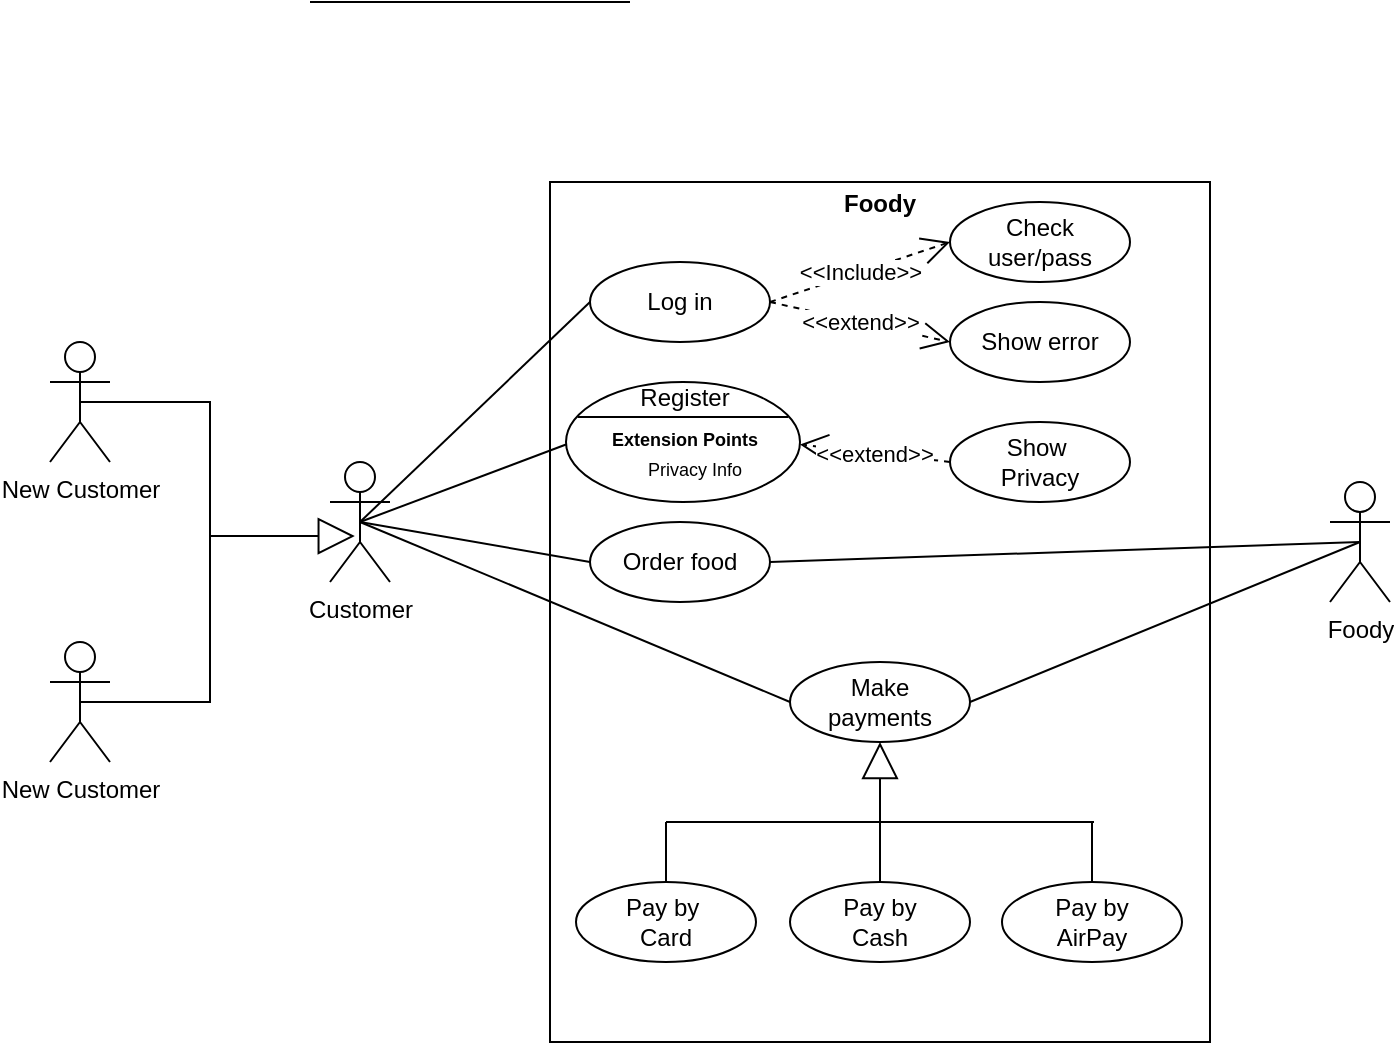 <mxfile version="20.8.20" type="github">
  <diagram name="Trang-1" id="pJM9-AxDYrnxb-QtzeaJ">
    <mxGraphModel dx="1075" dy="478" grid="1" gridSize="10" guides="1" tooltips="1" connect="1" arrows="1" fold="1" page="1" pageScale="1" pageWidth="850" pageHeight="1100" math="0" shadow="0">
      <root>
        <mxCell id="0" />
        <mxCell id="1" parent="0" />
        <mxCell id="cZRiJAXeL56EAee1CHaQ-2" value="&lt;p style=&quot;margin:0px;margin-top:4px;text-align:center;&quot;&gt;&lt;b&gt;Foody&lt;/b&gt;&lt;/p&gt;" style="verticalAlign=top;align=left;overflow=fill;fontSize=12;fontFamily=Helvetica;html=1;" vertex="1" parent="1">
          <mxGeometry x="290" y="540" width="330" height="430" as="geometry" />
        </mxCell>
        <mxCell id="cZRiJAXeL56EAee1CHaQ-3" value="Log in" style="ellipse;whiteSpace=wrap;html=1;" vertex="1" parent="1">
          <mxGeometry x="310" y="580" width="90" height="40" as="geometry" />
        </mxCell>
        <mxCell id="cZRiJAXeL56EAee1CHaQ-4" value="Check&lt;br&gt;user/pass" style="ellipse;whiteSpace=wrap;html=1;" vertex="1" parent="1">
          <mxGeometry x="490" y="550" width="90" height="40" as="geometry" />
        </mxCell>
        <mxCell id="cZRiJAXeL56EAee1CHaQ-5" value="Show error" style="ellipse;whiteSpace=wrap;html=1;" vertex="1" parent="1">
          <mxGeometry x="490" y="600" width="90" height="40" as="geometry" />
        </mxCell>
        <mxCell id="cZRiJAXeL56EAee1CHaQ-7" value="Order food" style="ellipse;whiteSpace=wrap;html=1;" vertex="1" parent="1">
          <mxGeometry x="310" y="710" width="90" height="40" as="geometry" />
        </mxCell>
        <mxCell id="cZRiJAXeL56EAee1CHaQ-8" value="Make&lt;br&gt;payments" style="ellipse;whiteSpace=wrap;html=1;" vertex="1" parent="1">
          <mxGeometry x="410" y="780" width="90" height="40" as="geometry" />
        </mxCell>
        <mxCell id="cZRiJAXeL56EAee1CHaQ-11" value="Pay by&lt;br&gt;AirPay" style="ellipse;whiteSpace=wrap;html=1;" vertex="1" parent="1">
          <mxGeometry x="516" y="890" width="90" height="40" as="geometry" />
        </mxCell>
        <mxCell id="cZRiJAXeL56EAee1CHaQ-12" value="Customer" style="shape=umlActor;verticalLabelPosition=bottom;verticalAlign=top;html=1;" vertex="1" parent="1">
          <mxGeometry x="180" y="680" width="30" height="60" as="geometry" />
        </mxCell>
        <mxCell id="cZRiJAXeL56EAee1CHaQ-14" value="Foody" style="shape=umlActor;verticalLabelPosition=bottom;verticalAlign=top;html=1;" vertex="1" parent="1">
          <mxGeometry x="680" y="690" width="30" height="60" as="geometry" />
        </mxCell>
        <mxCell id="cZRiJAXeL56EAee1CHaQ-15" value="New Customer" style="shape=umlActor;verticalLabelPosition=bottom;verticalAlign=top;html=1;" vertex="1" parent="1">
          <mxGeometry x="40" y="620" width="30" height="60" as="geometry" />
        </mxCell>
        <mxCell id="cZRiJAXeL56EAee1CHaQ-17" value="New Customer" style="shape=umlActor;verticalLabelPosition=bottom;verticalAlign=top;html=1;" vertex="1" parent="1">
          <mxGeometry x="40" y="770" width="30" height="60" as="geometry" />
        </mxCell>
        <mxCell id="cZRiJAXeL56EAee1CHaQ-18" value="" style="endArrow=block;endSize=16;endFill=0;html=1;rounded=0;entryX=0.413;entryY=0.617;entryDx=0;entryDy=0;entryPerimeter=0;" edge="1" parent="1" target="cZRiJAXeL56EAee1CHaQ-12">
          <mxGeometry width="160" relative="1" as="geometry">
            <mxPoint x="120" y="717" as="sourcePoint" />
            <mxPoint x="180" y="740" as="targetPoint" />
          </mxGeometry>
        </mxCell>
        <mxCell id="cZRiJAXeL56EAee1CHaQ-20" value="" style="endArrow=none;html=1;edgeStyle=orthogonalEdgeStyle;rounded=0;" edge="1" parent="1">
          <mxGeometry relative="1" as="geometry">
            <mxPoint x="170" y="450" as="sourcePoint" />
            <mxPoint x="330" y="450" as="targetPoint" />
          </mxGeometry>
        </mxCell>
        <mxCell id="cZRiJAXeL56EAee1CHaQ-23" value="" style="endArrow=none;html=1;edgeStyle=orthogonalEdgeStyle;rounded=0;exitX=0.5;exitY=0.5;exitDx=0;exitDy=0;exitPerimeter=0;" edge="1" parent="1">
          <mxGeometry relative="1" as="geometry">
            <mxPoint x="55" y="647" as="sourcePoint" />
            <mxPoint x="120" y="737" as="targetPoint" />
            <Array as="points">
              <mxPoint x="55" y="650" />
              <mxPoint x="120" y="650" />
            </Array>
          </mxGeometry>
        </mxCell>
        <mxCell id="cZRiJAXeL56EAee1CHaQ-24" value="" style="endArrow=none;html=1;edgeStyle=orthogonalEdgeStyle;rounded=0;exitX=0.5;exitY=0.5;exitDx=0;exitDy=0;exitPerimeter=0;" edge="1" parent="1">
          <mxGeometry relative="1" as="geometry">
            <mxPoint x="55" y="797" as="sourcePoint" />
            <mxPoint x="120" y="737" as="targetPoint" />
            <Array as="points">
              <mxPoint x="55" y="800" />
              <mxPoint x="120" y="800" />
            </Array>
          </mxGeometry>
        </mxCell>
        <mxCell id="cZRiJAXeL56EAee1CHaQ-25" value="" style="endArrow=none;html=1;rounded=0;exitX=0.5;exitY=0.5;exitDx=0;exitDy=0;exitPerimeter=0;entryX=0;entryY=0.5;entryDx=0;entryDy=0;" edge="1" parent="1" source="cZRiJAXeL56EAee1CHaQ-12" target="cZRiJAXeL56EAee1CHaQ-3">
          <mxGeometry relative="1" as="geometry">
            <mxPoint x="180" y="460" as="sourcePoint" />
            <mxPoint x="340" y="460" as="targetPoint" />
          </mxGeometry>
        </mxCell>
        <mxCell id="cZRiJAXeL56EAee1CHaQ-26" value="" style="endArrow=none;html=1;rounded=0;exitX=0.5;exitY=0.5;exitDx=0;exitDy=0;exitPerimeter=0;entryX=0;entryY=0.75;entryDx=0;entryDy=0;" edge="1" parent="1" source="cZRiJAXeL56EAee1CHaQ-12" target="cZRiJAXeL56EAee1CHaQ-59">
          <mxGeometry relative="1" as="geometry">
            <mxPoint x="190" y="470" as="sourcePoint" />
            <mxPoint x="310" y="670" as="targetPoint" />
          </mxGeometry>
        </mxCell>
        <mxCell id="cZRiJAXeL56EAee1CHaQ-27" value="" style="endArrow=none;html=1;rounded=0;exitX=0.5;exitY=0.5;exitDx=0;exitDy=0;exitPerimeter=0;entryX=0;entryY=0.5;entryDx=0;entryDy=0;" edge="1" parent="1" source="cZRiJAXeL56EAee1CHaQ-12" target="cZRiJAXeL56EAee1CHaQ-7">
          <mxGeometry relative="1" as="geometry">
            <mxPoint x="200" y="480" as="sourcePoint" />
            <mxPoint x="360" y="480" as="targetPoint" />
          </mxGeometry>
        </mxCell>
        <mxCell id="cZRiJAXeL56EAee1CHaQ-28" value="" style="endArrow=none;html=1;rounded=0;exitX=0.5;exitY=0.5;exitDx=0;exitDy=0;exitPerimeter=0;entryX=0;entryY=0.5;entryDx=0;entryDy=0;" edge="1" parent="1" source="cZRiJAXeL56EAee1CHaQ-12" target="cZRiJAXeL56EAee1CHaQ-8">
          <mxGeometry relative="1" as="geometry">
            <mxPoint x="210" y="490" as="sourcePoint" />
            <mxPoint x="370" y="490" as="targetPoint" />
          </mxGeometry>
        </mxCell>
        <mxCell id="cZRiJAXeL56EAee1CHaQ-29" value="&amp;lt;&amp;lt;Include&amp;gt;&amp;gt;" style="endArrow=open;endSize=12;dashed=1;html=1;rounded=0;entryX=0;entryY=0.5;entryDx=0;entryDy=0;exitX=1;exitY=0.5;exitDx=0;exitDy=0;" edge="1" parent="1" source="cZRiJAXeL56EAee1CHaQ-3" target="cZRiJAXeL56EAee1CHaQ-4">
          <mxGeometry width="160" relative="1" as="geometry">
            <mxPoint x="340" y="700" as="sourcePoint" />
            <mxPoint x="500" y="700" as="targetPoint" />
          </mxGeometry>
        </mxCell>
        <mxCell id="cZRiJAXeL56EAee1CHaQ-31" value="&amp;lt;&amp;lt;extend&amp;gt;&amp;gt;" style="endArrow=open;endSize=12;dashed=1;html=1;rounded=0;entryX=0;entryY=0.5;entryDx=0;entryDy=0;exitX=1;exitY=0.5;exitDx=0;exitDy=0;" edge="1" parent="1" source="cZRiJAXeL56EAee1CHaQ-3" target="cZRiJAXeL56EAee1CHaQ-5">
          <mxGeometry width="160" relative="1" as="geometry">
            <mxPoint x="340" y="700" as="sourcePoint" />
            <mxPoint x="500" y="700" as="targetPoint" />
          </mxGeometry>
        </mxCell>
        <mxCell id="cZRiJAXeL56EAee1CHaQ-32" value="" style="endArrow=none;html=1;rounded=0;entryX=0.5;entryY=0.5;entryDx=0;entryDy=0;entryPerimeter=0;exitX=1;exitY=0.5;exitDx=0;exitDy=0;" edge="1" parent="1" source="cZRiJAXeL56EAee1CHaQ-8" target="cZRiJAXeL56EAee1CHaQ-14">
          <mxGeometry relative="1" as="geometry">
            <mxPoint x="180" y="460" as="sourcePoint" />
            <mxPoint x="340" y="460" as="targetPoint" />
          </mxGeometry>
        </mxCell>
        <mxCell id="cZRiJAXeL56EAee1CHaQ-33" value="" style="endArrow=none;html=1;rounded=0;entryX=0.5;entryY=0.5;entryDx=0;entryDy=0;entryPerimeter=0;exitX=1;exitY=0.5;exitDx=0;exitDy=0;" edge="1" parent="1" source="cZRiJAXeL56EAee1CHaQ-7" target="cZRiJAXeL56EAee1CHaQ-14">
          <mxGeometry relative="1" as="geometry">
            <mxPoint x="190" y="470" as="sourcePoint" />
            <mxPoint x="350" y="470" as="targetPoint" />
          </mxGeometry>
        </mxCell>
        <mxCell id="cZRiJAXeL56EAee1CHaQ-37" value="" style="endArrow=block;endSize=16;endFill=0;html=1;rounded=0;entryX=0.5;entryY=1;entryDx=0;entryDy=0;" edge="1" parent="1" target="cZRiJAXeL56EAee1CHaQ-8">
          <mxGeometry width="160" relative="1" as="geometry">
            <mxPoint x="455" y="860" as="sourcePoint" />
            <mxPoint x="500" y="740" as="targetPoint" />
          </mxGeometry>
        </mxCell>
        <mxCell id="cZRiJAXeL56EAee1CHaQ-40" value="Pay by&amp;nbsp;&lt;br&gt;Card" style="ellipse;whiteSpace=wrap;html=1;" vertex="1" parent="1">
          <mxGeometry x="303" y="890" width="90" height="40" as="geometry" />
        </mxCell>
        <mxCell id="cZRiJAXeL56EAee1CHaQ-41" value="Pay by &lt;br&gt;Cash" style="ellipse;whiteSpace=wrap;html=1;" vertex="1" parent="1">
          <mxGeometry x="410" y="890" width="90" height="40" as="geometry" />
        </mxCell>
        <mxCell id="cZRiJAXeL56EAee1CHaQ-45" value="" style="endArrow=none;html=1;edgeStyle=orthogonalEdgeStyle;rounded=0;" edge="1" parent="1">
          <mxGeometry relative="1" as="geometry">
            <mxPoint x="348" y="860" as="sourcePoint" />
            <mxPoint x="562" y="860" as="targetPoint" />
          </mxGeometry>
        </mxCell>
        <mxCell id="cZRiJAXeL56EAee1CHaQ-47" value="" style="endArrow=none;html=1;rounded=0;entryX=0.5;entryY=0;entryDx=0;entryDy=0;" edge="1" parent="1" target="cZRiJAXeL56EAee1CHaQ-40">
          <mxGeometry relative="1" as="geometry">
            <mxPoint x="348" y="860" as="sourcePoint" />
            <mxPoint x="343" y="890" as="targetPoint" />
          </mxGeometry>
        </mxCell>
        <mxCell id="cZRiJAXeL56EAee1CHaQ-49" value="" style="endArrow=none;html=1;rounded=0;entryX=0.5;entryY=0;entryDx=0;entryDy=0;" edge="1" parent="1" target="cZRiJAXeL56EAee1CHaQ-41">
          <mxGeometry relative="1" as="geometry">
            <mxPoint x="455" y="860" as="sourcePoint" />
            <mxPoint x="358" y="900" as="targetPoint" />
          </mxGeometry>
        </mxCell>
        <mxCell id="cZRiJAXeL56EAee1CHaQ-50" value="" style="endArrow=none;html=1;rounded=0;entryX=0.5;entryY=0;entryDx=0;entryDy=0;" edge="1" parent="1" target="cZRiJAXeL56EAee1CHaQ-11">
          <mxGeometry relative="1" as="geometry">
            <mxPoint x="561" y="860" as="sourcePoint" />
            <mxPoint x="554" y="890" as="targetPoint" />
          </mxGeometry>
        </mxCell>
        <mxCell id="cZRiJAXeL56EAee1CHaQ-56" value="" style="shape=ellipse;container=1;horizontal=1;horizontalStack=0;resizeParent=1;resizeParentMax=0;resizeLast=0;html=1;dashed=0;collapsible=0;" vertex="1" parent="1">
          <mxGeometry x="298" y="640" width="117" height="60" as="geometry" />
        </mxCell>
        <mxCell id="cZRiJAXeL56EAee1CHaQ-57" value="Register" style="html=1;strokeColor=none;fillColor=none;align=center;verticalAlign=middle;rotatable=0;" vertex="1" parent="cZRiJAXeL56EAee1CHaQ-56">
          <mxGeometry width="117" height="15" as="geometry" />
        </mxCell>
        <mxCell id="cZRiJAXeL56EAee1CHaQ-58" value="" style="line;strokeWidth=1;fillColor=none;rotatable=0;labelPosition=right;points=[];portConstraint=eastwest;dashed=0;resizeWidth=1;" vertex="1" parent="cZRiJAXeL56EAee1CHaQ-56">
          <mxGeometry x="5.85" y="15" width="105.3" height="5" as="geometry" />
        </mxCell>
        <mxCell id="cZRiJAXeL56EAee1CHaQ-59" value="&lt;font style=&quot;font-size: 9px;&quot;&gt;&lt;b style=&quot;&quot;&gt;Extension Points&lt;/b&gt;&lt;/font&gt;" style="text;html=1;align=center;verticalAlign=middle;rotatable=0;fillColor=none;strokeColor=none;" vertex="1" parent="cZRiJAXeL56EAee1CHaQ-56">
          <mxGeometry y="20" width="117" height="15" as="geometry" />
        </mxCell>
        <mxCell id="cZRiJAXeL56EAee1CHaQ-60" value="&lt;font style=&quot;font-size: 9px;&quot;&gt;Privacy Info&lt;/font&gt;" style="text;html=1;align=left;verticalAlign=middle;rotatable=0;spacingLeft=25;fillColor=none;strokeColor=none;" vertex="1" parent="cZRiJAXeL56EAee1CHaQ-56">
          <mxGeometry x="13.5" y="35" width="117" height="15" as="geometry" />
        </mxCell>
        <mxCell id="cZRiJAXeL56EAee1CHaQ-61" value="&amp;lt;&amp;lt;extend&amp;gt;&amp;gt;" style="endArrow=open;endSize=12;dashed=1;html=1;rounded=0;entryX=1;entryY=0.75;entryDx=0;entryDy=0;exitX=0;exitY=0.5;exitDx=0;exitDy=0;" edge="1" parent="1" source="cZRiJAXeL56EAee1CHaQ-62" target="cZRiJAXeL56EAee1CHaQ-59">
          <mxGeometry width="160" relative="1" as="geometry">
            <mxPoint x="410" y="610" as="sourcePoint" />
            <mxPoint x="500" y="670" as="targetPoint" />
          </mxGeometry>
        </mxCell>
        <mxCell id="cZRiJAXeL56EAee1CHaQ-62" value="Show&amp;nbsp;&lt;br&gt;Privacy" style="ellipse;whiteSpace=wrap;html=1;" vertex="1" parent="1">
          <mxGeometry x="490" y="660" width="90" height="40" as="geometry" />
        </mxCell>
      </root>
    </mxGraphModel>
  </diagram>
</mxfile>
